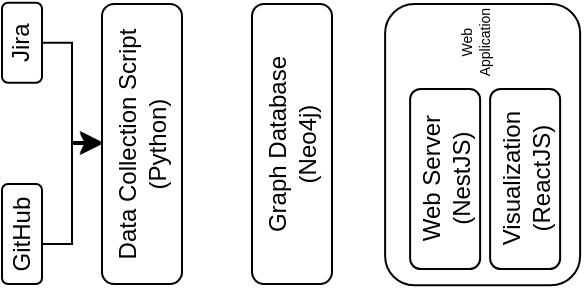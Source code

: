 <mxfile version="21.2.9" type="github">
  <diagram name="Page-1" id="1e2Yp8dXQKtSM8bF64JS">
    <mxGraphModel dx="1868" dy="1110" grid="1" gridSize="10" guides="1" tooltips="1" connect="1" arrows="1" fold="1" page="1" pageScale="1" pageWidth="850" pageHeight="1100" math="0" shadow="0">
      <root>
        <mxCell id="0" />
        <mxCell id="1" parent="0" />
        <mxCell id="Rww9ujhyzYd1s479SplF-4" value="" style="rounded=1;whiteSpace=wrap;html=1;rotation=-90;" vertex="1" parent="1">
          <mxGeometry x="520" y="251.57" width="140.63" height="97.5" as="geometry" />
        </mxCell>
        <mxCell id="qijZXeMsfFAl-49ScJeg-1" value="Jira" style="rounded=1;whiteSpace=wrap;html=1;rotation=-90;" parent="1" vertex="1">
          <mxGeometry x="340" y="239.38" width="40" height="20" as="geometry" />
        </mxCell>
        <mxCell id="qijZXeMsfFAl-49ScJeg-2" value="GitHub" style="rounded=1;whiteSpace=wrap;html=1;rotation=-90;" parent="1" vertex="1">
          <mxGeometry x="335" y="335" width="50" height="20" as="geometry" />
        </mxCell>
        <mxCell id="qijZXeMsfFAl-49ScJeg-3" value="Data Collection Script&lt;br&gt;(Python)" style="rounded=1;whiteSpace=wrap;html=1;rotation=-90;" parent="1" vertex="1">
          <mxGeometry x="350" y="280" width="140" height="40" as="geometry" />
        </mxCell>
        <mxCell id="Rww9ujhyzYd1s479SplF-1" value="Graph Database&lt;br&gt;(Neo4j)" style="rounded=1;whiteSpace=wrap;html=1;rotation=-90;" vertex="1" parent="1">
          <mxGeometry x="425" y="280" width="140" height="40" as="geometry" />
        </mxCell>
        <mxCell id="Rww9ujhyzYd1s479SplF-2" value="Web Server&lt;br&gt;(NestJS)" style="rounded=1;whiteSpace=wrap;html=1;rotation=-90;" vertex="1" parent="1">
          <mxGeometry x="526.56" y="300" width="90" height="35" as="geometry" />
        </mxCell>
        <mxCell id="Rww9ujhyzYd1s479SplF-3" value="Visualization&lt;br&gt;(ReactJS)" style="rounded=1;whiteSpace=wrap;html=1;rotation=-90;" vertex="1" parent="1">
          <mxGeometry x="566.56" y="300" width="90" height="35" as="geometry" />
        </mxCell>
        <mxCell id="Rww9ujhyzYd1s479SplF-5" value="Web&lt;br&gt;Application" style="text;html=1;strokeColor=none;fillColor=none;align=center;verticalAlign=middle;whiteSpace=wrap;rounded=0;rotation=-90;fontSize=7;" vertex="1" parent="1">
          <mxGeometry x="566.56" y="234.38" width="41.24" height="30" as="geometry" />
        </mxCell>
        <mxCell id="Rww9ujhyzYd1s479SplF-6" value="" style="edgeStyle=elbowEdgeStyle;elbow=horizontal;endArrow=classic;html=1;curved=0;rounded=0;endSize=8;startSize=8;" edge="1" parent="1">
          <mxGeometry width="50" height="50" relative="1" as="geometry">
            <mxPoint x="370" y="350" as="sourcePoint" />
            <mxPoint x="400" y="299" as="targetPoint" />
          </mxGeometry>
        </mxCell>
        <mxCell id="Rww9ujhyzYd1s479SplF-7" value="" style="edgeStyle=elbowEdgeStyle;elbow=horizontal;endArrow=classic;html=1;curved=0;rounded=0;endSize=8;startSize=8;exitX=0.5;exitY=1;exitDx=0;exitDy=0;" edge="1" parent="1" source="qijZXeMsfFAl-49ScJeg-1">
          <mxGeometry width="50" height="50" relative="1" as="geometry">
            <mxPoint x="440" y="330" as="sourcePoint" />
            <mxPoint x="400" y="300" as="targetPoint" />
          </mxGeometry>
        </mxCell>
      </root>
    </mxGraphModel>
  </diagram>
</mxfile>
